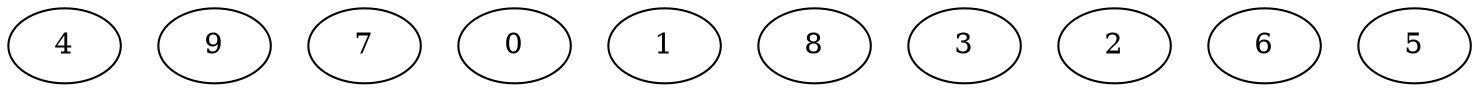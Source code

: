 digraph Independent_Nodes_10_WeightType_Random_GB {
	graph ["Duplicate states"=0,
		GraphType=Independent,
		"Max states in OPEN"=0,
		Modes="120000ms; topo-ordered tasks, ; Pruning: task equivalence, fixed order ready list, ; F-value: ; Optimisation: best schedule length (\
SL) optimisation on equal, ",
		NumberOfTasks=10,
		"Pruned using list schedule length"=49,
		"States removed from OPEN"=0,
		TargetSystem="Homogeneous-4",
		"Time to schedule (ms)"=81,
		"Total idle time"=0,
		"Total schedule length"=16,
		"Total sequential time"=61,
		"Total states created"=100
	];
	4	["Finish time"=10,
		Processor=0,
		"Start time"=0,
		Weight=10];
	9	["Finish time"=9,
		Processor=1,
		"Start time"=0,
		Weight=9];
	7	["Finish time"=8,
		Processor=2,
		"Start time"=0,
		Weight=8];
	0	["Finish time"=15,
		Processor=1,
		"Start time"=9,
		Weight=6];
	1	["Finish time"=6,
		Processor=3,
		"Start time"=0,
		Weight=6];
	8	["Finish time"=12,
		Processor=3,
		"Start time"=6,
		Weight=6];
	3	["Finish time"=15,
		Processor=0,
		"Start time"=10,
		Weight=5];
	2	["Finish time"=12,
		Processor=2,
		"Start time"=8,
		Weight=4];
	6	["Finish time"=16,
		Processor=2,
		"Start time"=12,
		Weight=4];
	5	["Finish time"=15,
		Processor=3,
		"Start time"=12,
		Weight=3];
}
